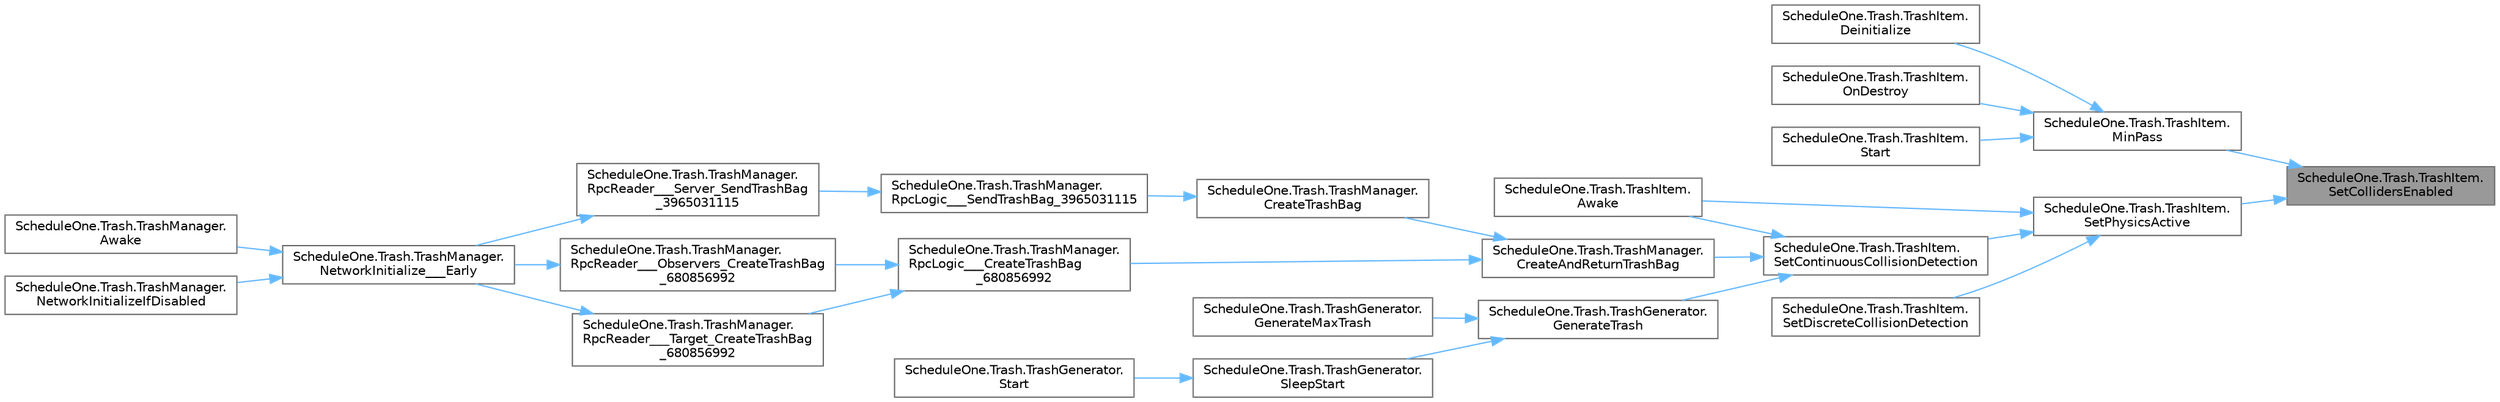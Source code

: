 digraph "ScheduleOne.Trash.TrashItem.SetCollidersEnabled"
{
 // LATEX_PDF_SIZE
  bgcolor="transparent";
  edge [fontname=Helvetica,fontsize=10,labelfontname=Helvetica,labelfontsize=10];
  node [fontname=Helvetica,fontsize=10,shape=box,height=0.2,width=0.4];
  rankdir="RL";
  Node1 [id="Node000001",label="ScheduleOne.Trash.TrashItem.\lSetCollidersEnabled",height=0.2,width=0.4,color="gray40", fillcolor="grey60", style="filled", fontcolor="black",tooltip=" "];
  Node1 -> Node2 [id="edge1_Node000001_Node000002",dir="back",color="steelblue1",style="solid",tooltip=" "];
  Node2 [id="Node000002",label="ScheduleOne.Trash.TrashItem.\lMinPass",height=0.2,width=0.4,color="grey40", fillcolor="white", style="filled",URL="$class_schedule_one_1_1_trash_1_1_trash_item.html#a010dcebe2bd2600eb431c80b819b0452",tooltip=" "];
  Node2 -> Node3 [id="edge2_Node000002_Node000003",dir="back",color="steelblue1",style="solid",tooltip=" "];
  Node3 [id="Node000003",label="ScheduleOne.Trash.TrashItem.\lDeinitialize",height=0.2,width=0.4,color="grey40", fillcolor="white", style="filled",URL="$class_schedule_one_1_1_trash_1_1_trash_item.html#a379af5878e269660183661803053e6a2",tooltip=" "];
  Node2 -> Node4 [id="edge3_Node000002_Node000004",dir="back",color="steelblue1",style="solid",tooltip=" "];
  Node4 [id="Node000004",label="ScheduleOne.Trash.TrashItem.\lOnDestroy",height=0.2,width=0.4,color="grey40", fillcolor="white", style="filled",URL="$class_schedule_one_1_1_trash_1_1_trash_item.html#a8818269ce6a6ecef13ab86f6a66692f3",tooltip=" "];
  Node2 -> Node5 [id="edge4_Node000002_Node000005",dir="back",color="steelblue1",style="solid",tooltip=" "];
  Node5 [id="Node000005",label="ScheduleOne.Trash.TrashItem.\lStart",height=0.2,width=0.4,color="grey40", fillcolor="white", style="filled",URL="$class_schedule_one_1_1_trash_1_1_trash_item.html#afbc4f9daabe657c4c427c734020b04ac",tooltip=" "];
  Node1 -> Node6 [id="edge5_Node000001_Node000006",dir="back",color="steelblue1",style="solid",tooltip=" "];
  Node6 [id="Node000006",label="ScheduleOne.Trash.TrashItem.\lSetPhysicsActive",height=0.2,width=0.4,color="grey40", fillcolor="white", style="filled",URL="$class_schedule_one_1_1_trash_1_1_trash_item.html#a507ece08872809d53d44434cd8aba621",tooltip=" "];
  Node6 -> Node7 [id="edge6_Node000006_Node000007",dir="back",color="steelblue1",style="solid",tooltip=" "];
  Node7 [id="Node000007",label="ScheduleOne.Trash.TrashItem.\lAwake",height=0.2,width=0.4,color="grey40", fillcolor="white", style="filled",URL="$class_schedule_one_1_1_trash_1_1_trash_item.html#ac7dac7598f63889ac6b995fe1c245d7f",tooltip=" "];
  Node6 -> Node8 [id="edge7_Node000006_Node000008",dir="back",color="steelblue1",style="solid",tooltip=" "];
  Node8 [id="Node000008",label="ScheduleOne.Trash.TrashItem.\lSetContinuousCollisionDetection",height=0.2,width=0.4,color="grey40", fillcolor="white", style="filled",URL="$class_schedule_one_1_1_trash_1_1_trash_item.html#a143707745aa79c7eae3bab0e3e1f1aed",tooltip=" "];
  Node8 -> Node7 [id="edge8_Node000008_Node000007",dir="back",color="steelblue1",style="solid",tooltip=" "];
  Node8 -> Node9 [id="edge9_Node000008_Node000009",dir="back",color="steelblue1",style="solid",tooltip=" "];
  Node9 [id="Node000009",label="ScheduleOne.Trash.TrashManager.\lCreateAndReturnTrashBag",height=0.2,width=0.4,color="grey40", fillcolor="white", style="filled",URL="$class_schedule_one_1_1_trash_1_1_trash_manager.html#ae7f2524c2ca68d64b2d2b84f4ce23d67",tooltip=" "];
  Node9 -> Node10 [id="edge10_Node000009_Node000010",dir="back",color="steelblue1",style="solid",tooltip=" "];
  Node10 [id="Node000010",label="ScheduleOne.Trash.TrashManager.\lCreateTrashBag",height=0.2,width=0.4,color="grey40", fillcolor="white", style="filled",URL="$class_schedule_one_1_1_trash_1_1_trash_manager.html#a19608d523822e71c471f5d9f3a44909b",tooltip=" "];
  Node10 -> Node11 [id="edge11_Node000010_Node000011",dir="back",color="steelblue1",style="solid",tooltip=" "];
  Node11 [id="Node000011",label="ScheduleOne.Trash.TrashManager.\lRpcLogic___SendTrashBag_3965031115",height=0.2,width=0.4,color="grey40", fillcolor="white", style="filled",URL="$class_schedule_one_1_1_trash_1_1_trash_manager.html#ab71d7b458fd6b2f8118aaaf30dcb6d5c",tooltip=" "];
  Node11 -> Node12 [id="edge12_Node000011_Node000012",dir="back",color="steelblue1",style="solid",tooltip=" "];
  Node12 [id="Node000012",label="ScheduleOne.Trash.TrashManager.\lRpcReader___Server_SendTrashBag\l_3965031115",height=0.2,width=0.4,color="grey40", fillcolor="white", style="filled",URL="$class_schedule_one_1_1_trash_1_1_trash_manager.html#a34ea3445daaac28985dc161fdf61eef0",tooltip=" "];
  Node12 -> Node13 [id="edge13_Node000012_Node000013",dir="back",color="steelblue1",style="solid",tooltip=" "];
  Node13 [id="Node000013",label="ScheduleOne.Trash.TrashManager.\lNetworkInitialize___Early",height=0.2,width=0.4,color="grey40", fillcolor="white", style="filled",URL="$class_schedule_one_1_1_trash_1_1_trash_manager.html#aec4d26db92b3a7793639c0499087cc62",tooltip=" "];
  Node13 -> Node14 [id="edge14_Node000013_Node000014",dir="back",color="steelblue1",style="solid",tooltip=" "];
  Node14 [id="Node000014",label="ScheduleOne.Trash.TrashManager.\lAwake",height=0.2,width=0.4,color="grey40", fillcolor="white", style="filled",URL="$class_schedule_one_1_1_trash_1_1_trash_manager.html#a2c8dd54522e7920885dd79b488c6e961",tooltip=" "];
  Node13 -> Node15 [id="edge15_Node000013_Node000015",dir="back",color="steelblue1",style="solid",tooltip=" "];
  Node15 [id="Node000015",label="ScheduleOne.Trash.TrashManager.\lNetworkInitializeIfDisabled",height=0.2,width=0.4,color="grey40", fillcolor="white", style="filled",URL="$class_schedule_one_1_1_trash_1_1_trash_manager.html#aa1ecd72f623f925248c68e6c3f57a03c",tooltip=" "];
  Node9 -> Node16 [id="edge16_Node000009_Node000016",dir="back",color="steelblue1",style="solid",tooltip=" "];
  Node16 [id="Node000016",label="ScheduleOne.Trash.TrashManager.\lRpcLogic___CreateTrashBag\l_680856992",height=0.2,width=0.4,color="grey40", fillcolor="white", style="filled",URL="$class_schedule_one_1_1_trash_1_1_trash_manager.html#a9b16f6cc6e3ba197003ba02c686b3f11",tooltip=" "];
  Node16 -> Node17 [id="edge17_Node000016_Node000017",dir="back",color="steelblue1",style="solid",tooltip=" "];
  Node17 [id="Node000017",label="ScheduleOne.Trash.TrashManager.\lRpcReader___Observers_CreateTrashBag\l_680856992",height=0.2,width=0.4,color="grey40", fillcolor="white", style="filled",URL="$class_schedule_one_1_1_trash_1_1_trash_manager.html#aef17f89aad21c9536196f6b5d20497ea",tooltip=" "];
  Node17 -> Node13 [id="edge18_Node000017_Node000013",dir="back",color="steelblue1",style="solid",tooltip=" "];
  Node16 -> Node18 [id="edge19_Node000016_Node000018",dir="back",color="steelblue1",style="solid",tooltip=" "];
  Node18 [id="Node000018",label="ScheduleOne.Trash.TrashManager.\lRpcReader___Target_CreateTrashBag\l_680856992",height=0.2,width=0.4,color="grey40", fillcolor="white", style="filled",URL="$class_schedule_one_1_1_trash_1_1_trash_manager.html#a86b0463dc83524f66b63a2d2c201765c",tooltip=" "];
  Node18 -> Node13 [id="edge20_Node000018_Node000013",dir="back",color="steelblue1",style="solid",tooltip=" "];
  Node8 -> Node19 [id="edge21_Node000008_Node000019",dir="back",color="steelblue1",style="solid",tooltip=" "];
  Node19 [id="Node000019",label="ScheduleOne.Trash.TrashGenerator.\lGenerateTrash",height=0.2,width=0.4,color="grey40", fillcolor="white", style="filled",URL="$class_schedule_one_1_1_trash_1_1_trash_generator.html#aad0955a4e5b614ce7cd6ce8be1031b86",tooltip=" "];
  Node19 -> Node20 [id="edge22_Node000019_Node000020",dir="back",color="steelblue1",style="solid",tooltip=" "];
  Node20 [id="Node000020",label="ScheduleOne.Trash.TrashGenerator.\lGenerateMaxTrash",height=0.2,width=0.4,color="grey40", fillcolor="white", style="filled",URL="$class_schedule_one_1_1_trash_1_1_trash_generator.html#a4f678909f1da62aef951dfa209bc55bc",tooltip=" "];
  Node19 -> Node21 [id="edge23_Node000019_Node000021",dir="back",color="steelblue1",style="solid",tooltip=" "];
  Node21 [id="Node000021",label="ScheduleOne.Trash.TrashGenerator.\lSleepStart",height=0.2,width=0.4,color="grey40", fillcolor="white", style="filled",URL="$class_schedule_one_1_1_trash_1_1_trash_generator.html#a4c7635c2688bff25309c143d2cfac05e",tooltip=" "];
  Node21 -> Node22 [id="edge24_Node000021_Node000022",dir="back",color="steelblue1",style="solid",tooltip=" "];
  Node22 [id="Node000022",label="ScheduleOne.Trash.TrashGenerator.\lStart",height=0.2,width=0.4,color="grey40", fillcolor="white", style="filled",URL="$class_schedule_one_1_1_trash_1_1_trash_generator.html#a69b2bf4dcc1ad4509738c18f3b590dd8",tooltip=" "];
  Node6 -> Node23 [id="edge25_Node000006_Node000023",dir="back",color="steelblue1",style="solid",tooltip=" "];
  Node23 [id="Node000023",label="ScheduleOne.Trash.TrashItem.\lSetDiscreteCollisionDetection",height=0.2,width=0.4,color="grey40", fillcolor="white", style="filled",URL="$class_schedule_one_1_1_trash_1_1_trash_item.html#a547a57ca58d8bf914e1a50a1891a4c7d",tooltip=" "];
}
